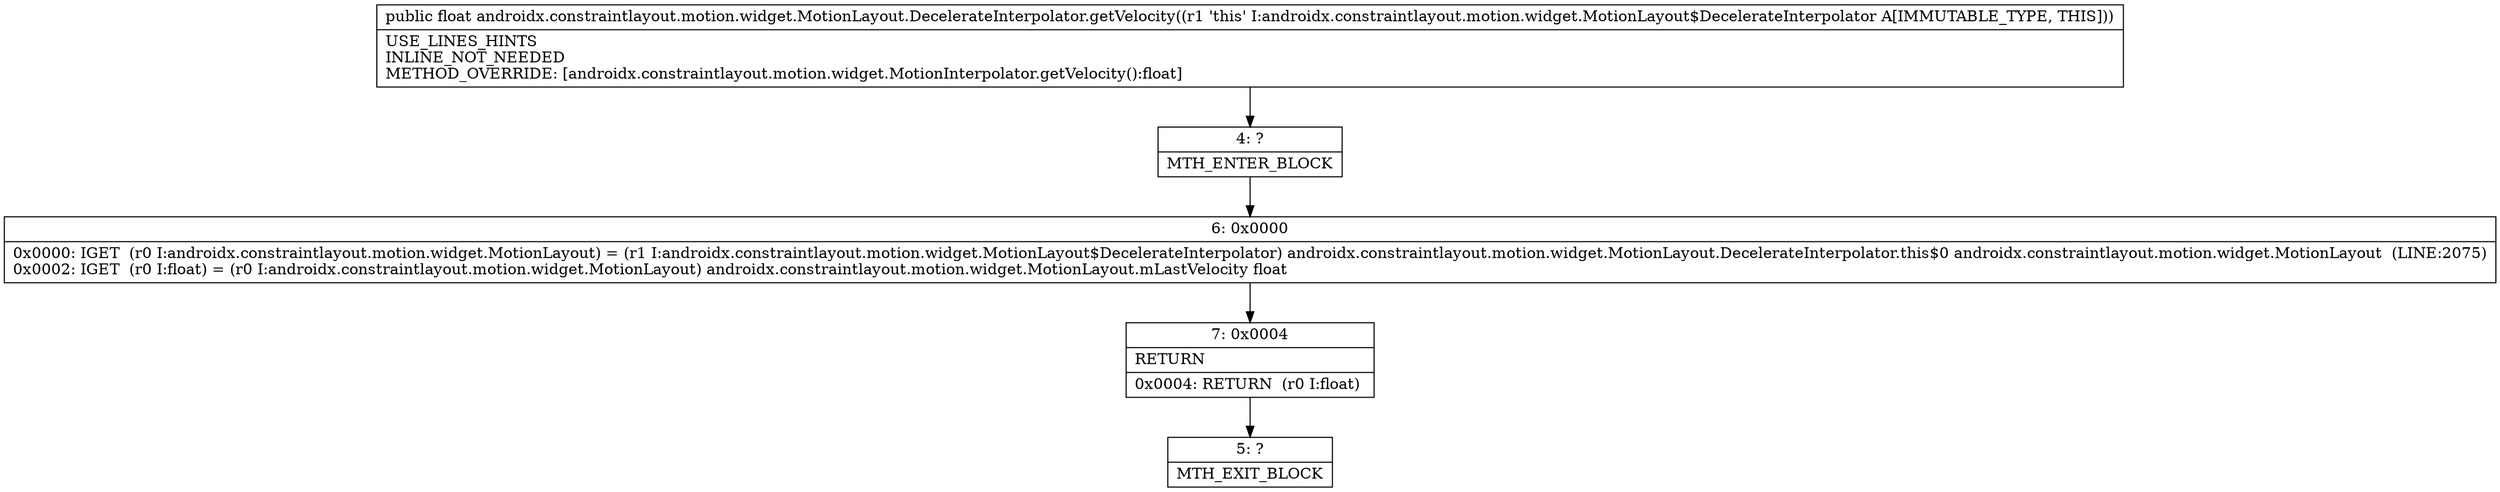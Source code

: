 digraph "CFG forandroidx.constraintlayout.motion.widget.MotionLayout.DecelerateInterpolator.getVelocity()F" {
Node_4 [shape=record,label="{4\:\ ?|MTH_ENTER_BLOCK\l}"];
Node_6 [shape=record,label="{6\:\ 0x0000|0x0000: IGET  (r0 I:androidx.constraintlayout.motion.widget.MotionLayout) = (r1 I:androidx.constraintlayout.motion.widget.MotionLayout$DecelerateInterpolator) androidx.constraintlayout.motion.widget.MotionLayout.DecelerateInterpolator.this$0 androidx.constraintlayout.motion.widget.MotionLayout  (LINE:2075)\l0x0002: IGET  (r0 I:float) = (r0 I:androidx.constraintlayout.motion.widget.MotionLayout) androidx.constraintlayout.motion.widget.MotionLayout.mLastVelocity float \l}"];
Node_7 [shape=record,label="{7\:\ 0x0004|RETURN\l|0x0004: RETURN  (r0 I:float) \l}"];
Node_5 [shape=record,label="{5\:\ ?|MTH_EXIT_BLOCK\l}"];
MethodNode[shape=record,label="{public float androidx.constraintlayout.motion.widget.MotionLayout.DecelerateInterpolator.getVelocity((r1 'this' I:androidx.constraintlayout.motion.widget.MotionLayout$DecelerateInterpolator A[IMMUTABLE_TYPE, THIS]))  | USE_LINES_HINTS\lINLINE_NOT_NEEDED\lMETHOD_OVERRIDE: [androidx.constraintlayout.motion.widget.MotionInterpolator.getVelocity():float]\l}"];
MethodNode -> Node_4;Node_4 -> Node_6;
Node_6 -> Node_7;
Node_7 -> Node_5;
}

